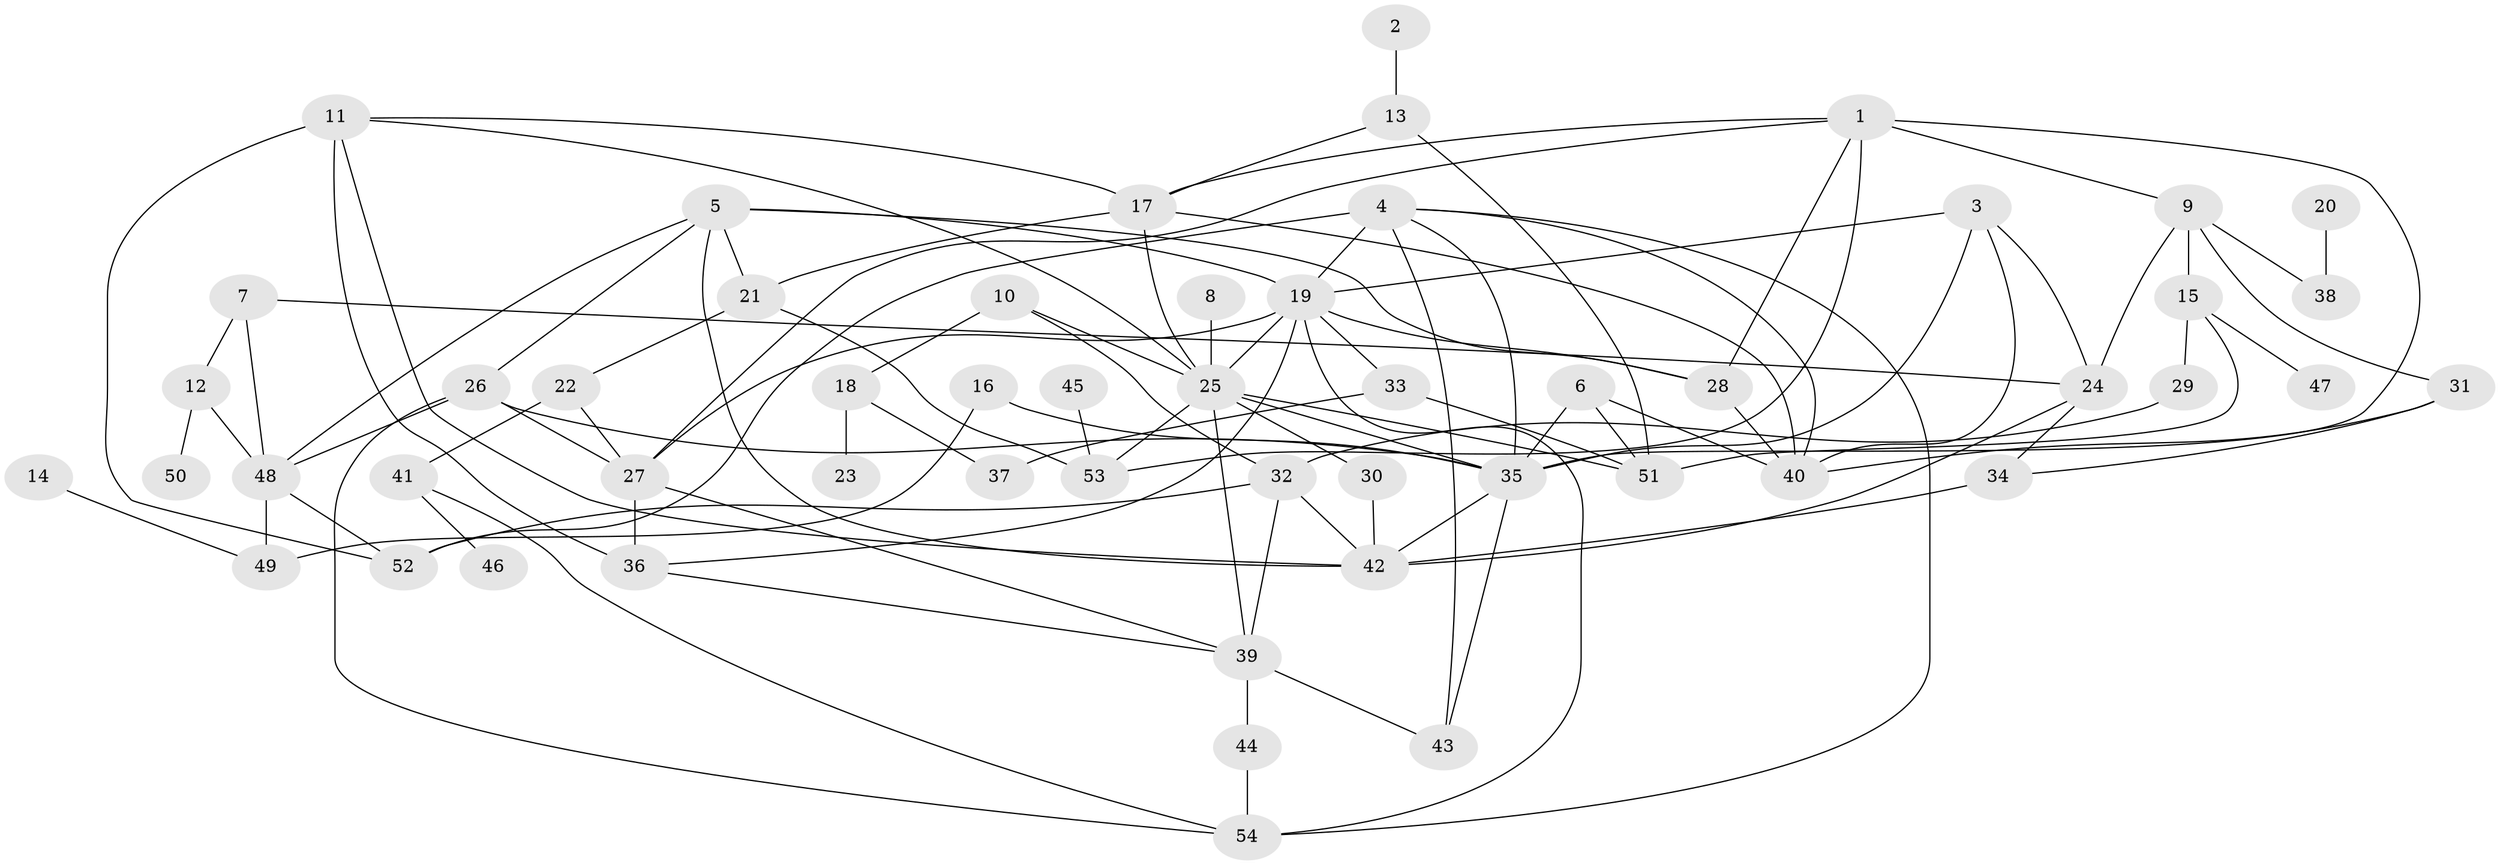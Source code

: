 // original degree distribution, {4: 0.19444444444444445, 1: 0.17592592592592593, 5: 0.1388888888888889, 6: 0.05555555555555555, 3: 0.25, 2: 0.17592592592592593, 7: 0.009259259259259259}
// Generated by graph-tools (version 1.1) at 2025/33/03/09/25 02:33:51]
// undirected, 54 vertices, 103 edges
graph export_dot {
graph [start="1"]
  node [color=gray90,style=filled];
  1;
  2;
  3;
  4;
  5;
  6;
  7;
  8;
  9;
  10;
  11;
  12;
  13;
  14;
  15;
  16;
  17;
  18;
  19;
  20;
  21;
  22;
  23;
  24;
  25;
  26;
  27;
  28;
  29;
  30;
  31;
  32;
  33;
  34;
  35;
  36;
  37;
  38;
  39;
  40;
  41;
  42;
  43;
  44;
  45;
  46;
  47;
  48;
  49;
  50;
  51;
  52;
  53;
  54;
  1 -- 9 [weight=1.0];
  1 -- 17 [weight=1.0];
  1 -- 27 [weight=1.0];
  1 -- 28 [weight=1.0];
  1 -- 35 [weight=1.0];
  1 -- 53 [weight=1.0];
  2 -- 13 [weight=1.0];
  3 -- 19 [weight=1.0];
  3 -- 24 [weight=1.0];
  3 -- 35 [weight=3.0];
  3 -- 40 [weight=1.0];
  4 -- 19 [weight=3.0];
  4 -- 35 [weight=1.0];
  4 -- 40 [weight=1.0];
  4 -- 43 [weight=1.0];
  4 -- 52 [weight=1.0];
  4 -- 54 [weight=1.0];
  5 -- 19 [weight=1.0];
  5 -- 21 [weight=1.0];
  5 -- 26 [weight=1.0];
  5 -- 28 [weight=1.0];
  5 -- 42 [weight=1.0];
  5 -- 48 [weight=1.0];
  6 -- 35 [weight=1.0];
  6 -- 40 [weight=1.0];
  6 -- 51 [weight=1.0];
  7 -- 12 [weight=1.0];
  7 -- 24 [weight=1.0];
  7 -- 48 [weight=1.0];
  8 -- 25 [weight=1.0];
  9 -- 15 [weight=3.0];
  9 -- 24 [weight=1.0];
  9 -- 31 [weight=1.0];
  9 -- 38 [weight=1.0];
  10 -- 18 [weight=1.0];
  10 -- 25 [weight=1.0];
  10 -- 32 [weight=1.0];
  11 -- 17 [weight=1.0];
  11 -- 25 [weight=1.0];
  11 -- 36 [weight=2.0];
  11 -- 42 [weight=1.0];
  11 -- 52 [weight=1.0];
  12 -- 48 [weight=1.0];
  12 -- 50 [weight=1.0];
  13 -- 17 [weight=1.0];
  13 -- 51 [weight=1.0];
  14 -- 49 [weight=1.0];
  15 -- 29 [weight=1.0];
  15 -- 47 [weight=1.0];
  15 -- 51 [weight=2.0];
  16 -- 35 [weight=1.0];
  16 -- 49 [weight=1.0];
  17 -- 21 [weight=1.0];
  17 -- 25 [weight=2.0];
  17 -- 40 [weight=1.0];
  18 -- 23 [weight=1.0];
  18 -- 37 [weight=1.0];
  19 -- 25 [weight=1.0];
  19 -- 27 [weight=1.0];
  19 -- 28 [weight=1.0];
  19 -- 33 [weight=1.0];
  19 -- 36 [weight=1.0];
  19 -- 54 [weight=1.0];
  20 -- 38 [weight=1.0];
  21 -- 22 [weight=1.0];
  21 -- 53 [weight=1.0];
  22 -- 27 [weight=1.0];
  22 -- 41 [weight=1.0];
  24 -- 34 [weight=1.0];
  24 -- 42 [weight=1.0];
  25 -- 30 [weight=2.0];
  25 -- 35 [weight=1.0];
  25 -- 39 [weight=1.0];
  25 -- 51 [weight=1.0];
  25 -- 53 [weight=1.0];
  26 -- 27 [weight=1.0];
  26 -- 35 [weight=1.0];
  26 -- 48 [weight=1.0];
  26 -- 54 [weight=1.0];
  27 -- 36 [weight=1.0];
  27 -- 39 [weight=1.0];
  28 -- 40 [weight=1.0];
  29 -- 32 [weight=1.0];
  30 -- 42 [weight=1.0];
  31 -- 34 [weight=1.0];
  31 -- 40 [weight=1.0];
  32 -- 39 [weight=2.0];
  32 -- 42 [weight=1.0];
  32 -- 52 [weight=1.0];
  33 -- 37 [weight=1.0];
  33 -- 51 [weight=1.0];
  34 -- 42 [weight=3.0];
  35 -- 42 [weight=1.0];
  35 -- 43 [weight=1.0];
  36 -- 39 [weight=1.0];
  39 -- 43 [weight=1.0];
  39 -- 44 [weight=1.0];
  41 -- 46 [weight=1.0];
  41 -- 54 [weight=1.0];
  44 -- 54 [weight=1.0];
  45 -- 53 [weight=1.0];
  48 -- 49 [weight=1.0];
  48 -- 52 [weight=1.0];
}
